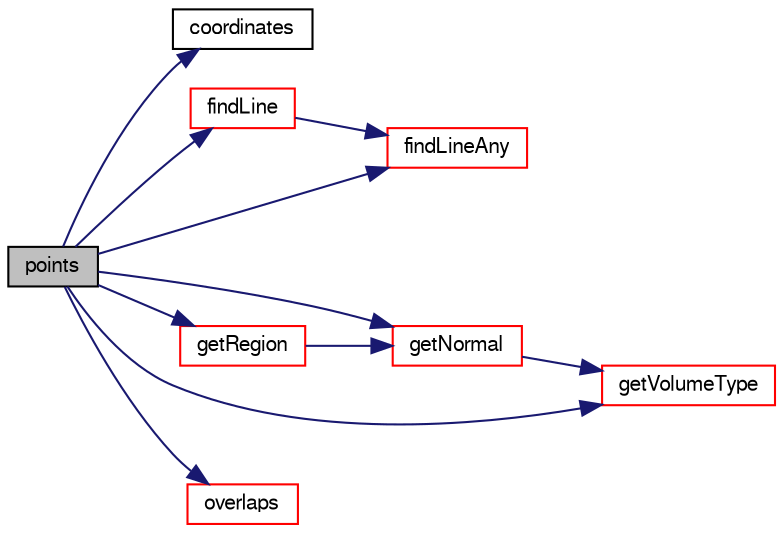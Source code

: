 digraph "points"
{
  bgcolor="transparent";
  edge [fontname="FreeSans",fontsize="10",labelfontname="FreeSans",labelfontsize="10"];
  node [fontname="FreeSans",fontsize="10",shape=record];
  rankdir="LR";
  Node40 [label="points",height=0.2,width=0.4,color="black", fillcolor="grey75", style="filled", fontcolor="black"];
  Node40 -> Node41 [color="midnightblue",fontsize="10",style="solid",fontname="FreeSans"];
  Node41 [label="coordinates",height=0.2,width=0.4,color="black",URL="$a25230.html#ac9cba2aaece25e5df6d68171441f3e41",tooltip="Get representative set of element coordinates. "];
  Node40 -> Node42 [color="midnightblue",fontsize="10",style="solid",fontname="FreeSans"];
  Node42 [label="findLine",height=0.2,width=0.4,color="red",URL="$a25230.html#a2a363a8584a3ae8109cce2aaf6436e3f",tooltip="Find first intersection on segment from start to end. "];
  Node42 -> Node46 [color="midnightblue",fontsize="10",style="solid",fontname="FreeSans"];
  Node46 [label="findLineAny",height=0.2,width=0.4,color="red",URL="$a25230.html#a3cb961eda9c4705631ac1b5b1ca29b97",tooltip="Return any intersection on segment from start to end. "];
  Node40 -> Node46 [color="midnightblue",fontsize="10",style="solid",fontname="FreeSans"];
  Node40 -> Node47 [color="midnightblue",fontsize="10",style="solid",fontname="FreeSans"];
  Node47 [label="getNormal",height=0.2,width=0.4,color="red",URL="$a25230.html#aa9abdb9ffe5f3cb1c2992ccb3bcc9e48",tooltip="From a set of points and indices get the normal. "];
  Node47 -> Node49 [color="midnightblue",fontsize="10",style="solid",fontname="FreeSans"];
  Node49 [label="getVolumeType",height=0.2,width=0.4,color="red",URL="$a25230.html#a1d3ba31549036f01425643d189858d2a",tooltip="Determine type (inside/outside/mixed) for point. unknown if. "];
  Node40 -> Node55 [color="midnightblue",fontsize="10",style="solid",fontname="FreeSans"];
  Node55 [label="getRegion",height=0.2,width=0.4,color="red",URL="$a25230.html#ab2bcdcc4dd1bdb5a9e1d1025292bdf24",tooltip="From a set of points and indices get the region. "];
  Node55 -> Node47 [color="midnightblue",fontsize="10",style="solid",fontname="FreeSans"];
  Node40 -> Node49 [color="midnightblue",fontsize="10",style="solid",fontname="FreeSans"];
  Node40 -> Node56 [color="midnightblue",fontsize="10",style="solid",fontname="FreeSans"];
  Node56 [label="overlaps",height=0.2,width=0.4,color="red",URL="$a25230.html#a3551e1f2a2837eb8b79493199f8e89f8",tooltip="Does any part of the surface overlap the supplied bound box? "];
}
